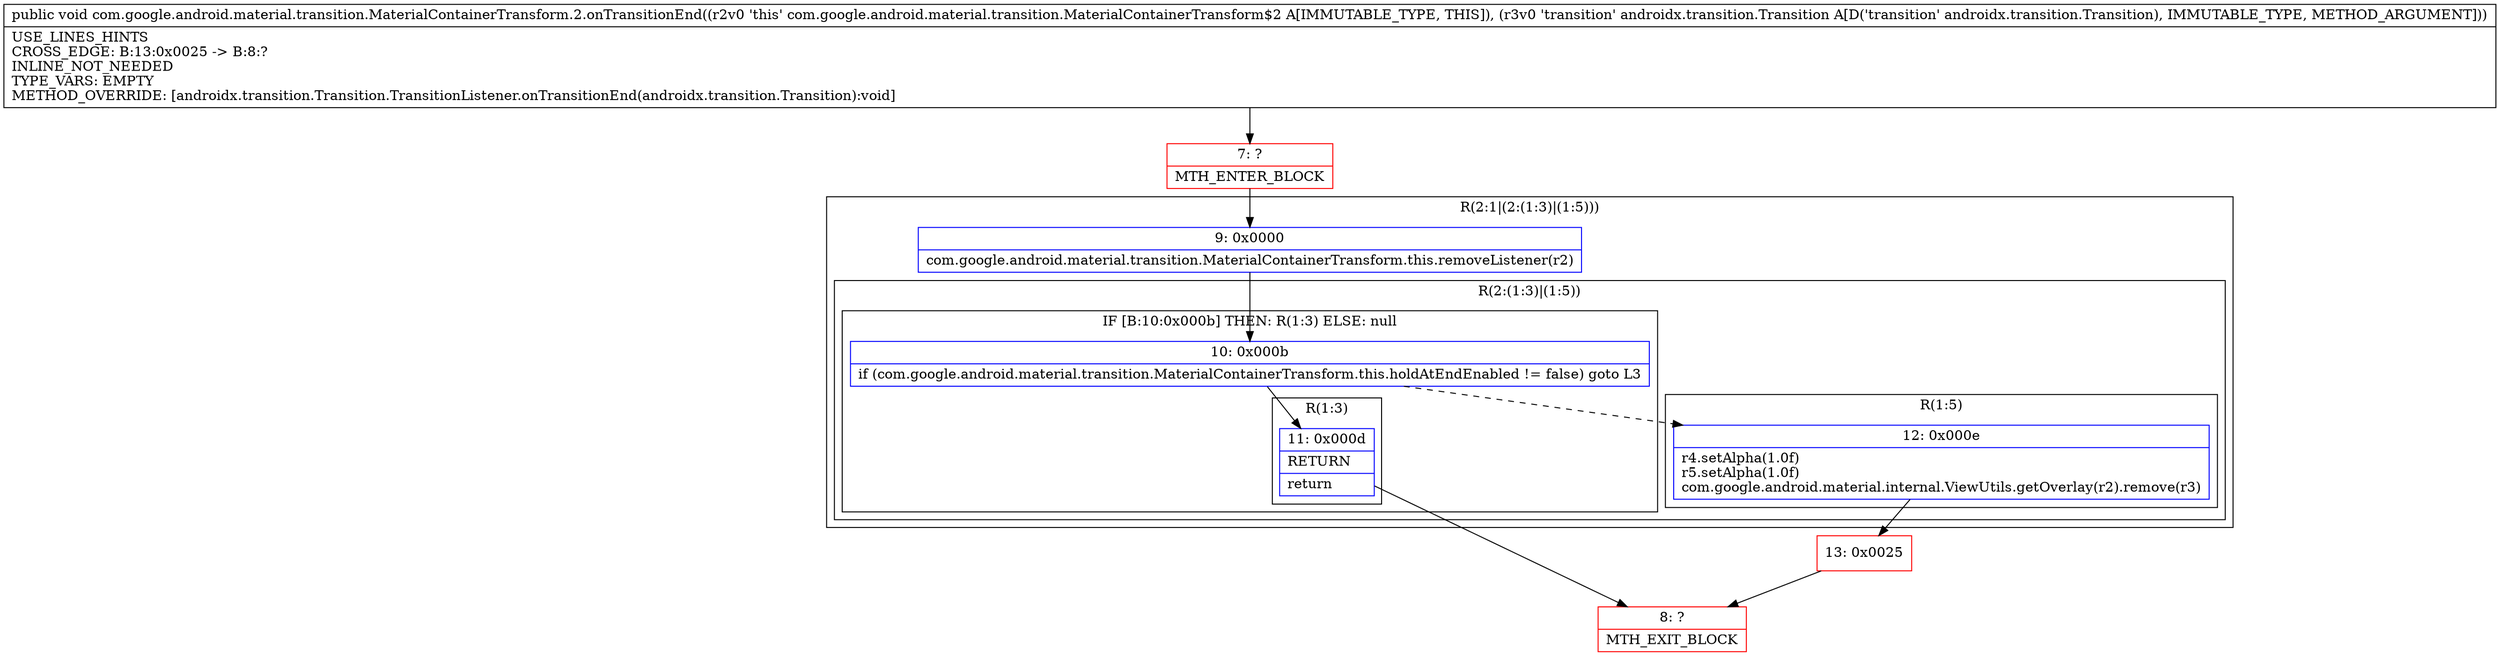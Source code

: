 digraph "CFG forcom.google.android.material.transition.MaterialContainerTransform.2.onTransitionEnd(Landroidx\/transition\/Transition;)V" {
subgraph cluster_Region_224036206 {
label = "R(2:1|(2:(1:3)|(1:5)))";
node [shape=record,color=blue];
Node_9 [shape=record,label="{9\:\ 0x0000|com.google.android.material.transition.MaterialContainerTransform.this.removeListener(r2)\l}"];
subgraph cluster_Region_895379498 {
label = "R(2:(1:3)|(1:5))";
node [shape=record,color=blue];
subgraph cluster_IfRegion_542759382 {
label = "IF [B:10:0x000b] THEN: R(1:3) ELSE: null";
node [shape=record,color=blue];
Node_10 [shape=record,label="{10\:\ 0x000b|if (com.google.android.material.transition.MaterialContainerTransform.this.holdAtEndEnabled != false) goto L3\l}"];
subgraph cluster_Region_1760324930 {
label = "R(1:3)";
node [shape=record,color=blue];
Node_11 [shape=record,label="{11\:\ 0x000d|RETURN\l|return\l}"];
}
}
subgraph cluster_Region_826598596 {
label = "R(1:5)";
node [shape=record,color=blue];
Node_12 [shape=record,label="{12\:\ 0x000e|r4.setAlpha(1.0f)\lr5.setAlpha(1.0f)\lcom.google.android.material.internal.ViewUtils.getOverlay(r2).remove(r3)\l}"];
}
}
}
Node_7 [shape=record,color=red,label="{7\:\ ?|MTH_ENTER_BLOCK\l}"];
Node_8 [shape=record,color=red,label="{8\:\ ?|MTH_EXIT_BLOCK\l}"];
Node_13 [shape=record,color=red,label="{13\:\ 0x0025}"];
MethodNode[shape=record,label="{public void com.google.android.material.transition.MaterialContainerTransform.2.onTransitionEnd((r2v0 'this' com.google.android.material.transition.MaterialContainerTransform$2 A[IMMUTABLE_TYPE, THIS]), (r3v0 'transition' androidx.transition.Transition A[D('transition' androidx.transition.Transition), IMMUTABLE_TYPE, METHOD_ARGUMENT]))  | USE_LINES_HINTS\lCROSS_EDGE: B:13:0x0025 \-\> B:8:?\lINLINE_NOT_NEEDED\lTYPE_VARS: EMPTY\lMETHOD_OVERRIDE: [androidx.transition.Transition.TransitionListener.onTransitionEnd(androidx.transition.Transition):void]\l}"];
MethodNode -> Node_7;Node_9 -> Node_10;
Node_10 -> Node_11;
Node_10 -> Node_12[style=dashed];
Node_11 -> Node_8;
Node_12 -> Node_13;
Node_7 -> Node_9;
Node_13 -> Node_8;
}

